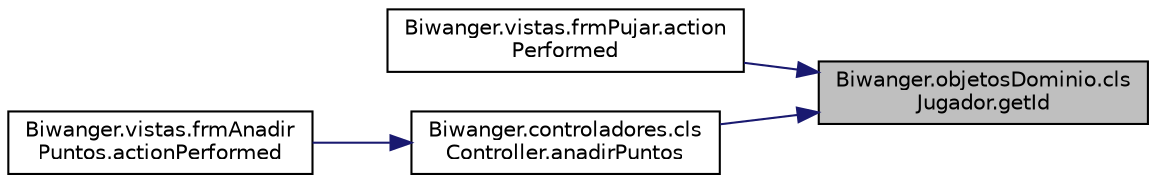 digraph "Biwanger.objetosDominio.clsJugador.getId"
{
 // LATEX_PDF_SIZE
  edge [fontname="Helvetica",fontsize="10",labelfontname="Helvetica",labelfontsize="10"];
  node [fontname="Helvetica",fontsize="10",shape=record];
  rankdir="RL";
  Node1 [label="Biwanger.objetosDominio.cls\lJugador.getId",height=0.2,width=0.4,color="black", fillcolor="grey75", style="filled", fontcolor="black",tooltip=" "];
  Node1 -> Node2 [dir="back",color="midnightblue",fontsize="10",style="solid",fontname="Helvetica"];
  Node2 [label="Biwanger.vistas.frmPujar.action\lPerformed",height=0.2,width=0.4,color="black", fillcolor="white", style="filled",URL="$class_biwanger_1_1vistas_1_1frm_pujar.html#a240cc8c768ce7db087aa59a23dd5a07e",tooltip=" "];
  Node1 -> Node3 [dir="back",color="midnightblue",fontsize="10",style="solid",fontname="Helvetica"];
  Node3 [label="Biwanger.controladores.cls\lController.anadirPuntos",height=0.2,width=0.4,color="black", fillcolor="white", style="filled",URL="$class_biwanger_1_1controladores_1_1cls_controller.html#ab1f3a1590cde1a17a20176a6f084dee0",tooltip=" "];
  Node3 -> Node4 [dir="back",color="midnightblue",fontsize="10",style="solid",fontname="Helvetica"];
  Node4 [label="Biwanger.vistas.frmAnadir\lPuntos.actionPerformed",height=0.2,width=0.4,color="black", fillcolor="white", style="filled",URL="$class_biwanger_1_1vistas_1_1frm_anadir_puntos.html#a9d4cdb4dd0ab7d4746304a424dbd65bb",tooltip=" "];
}
